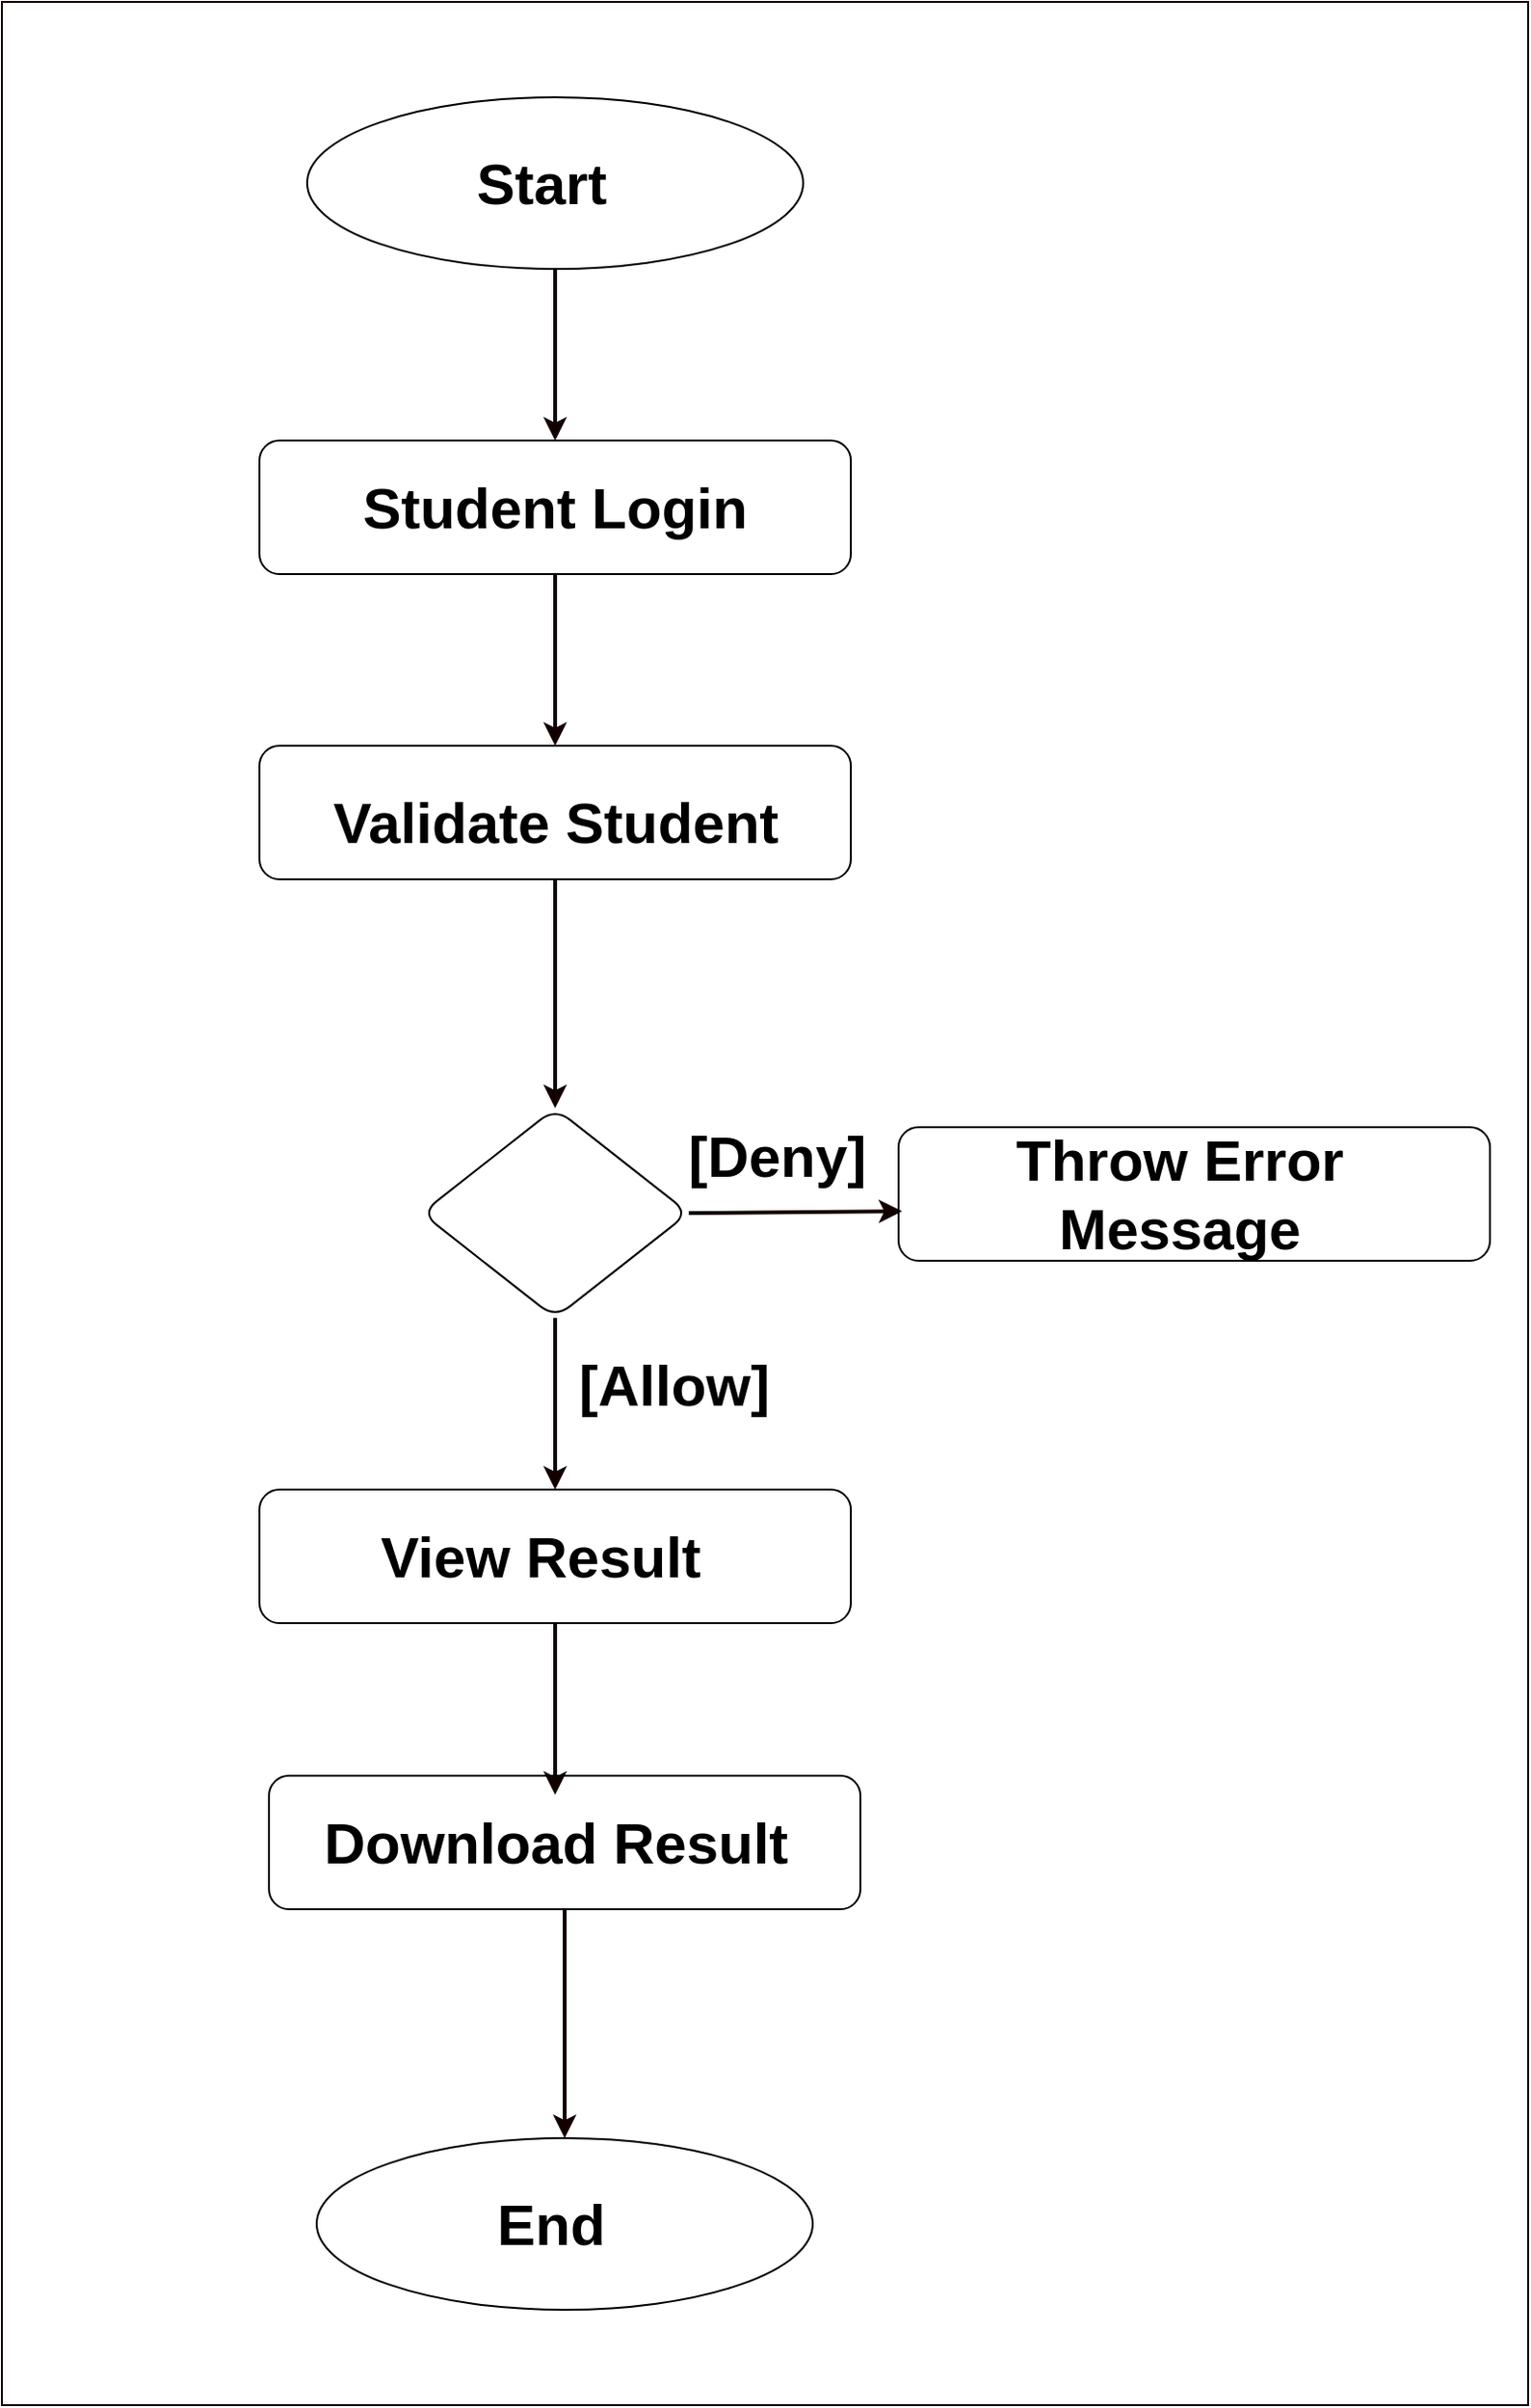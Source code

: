 <mxfile>
    <diagram id="QG04L63Ba4r2MS_DRnNU" name="Page-1">
        <mxGraphModel dx="1060" dy="960" grid="1" gridSize="10" guides="1" tooltips="1" connect="1" arrows="1" fold="1" page="1" pageScale="1" pageWidth="827" pageHeight="1169" background="#ffffff" math="0" shadow="0">
            <root>
                <mxCell id="0"/>
                <mxCell id="1" parent="0"/>
                <mxCell id="2" value="" style="whiteSpace=wrap;html=1;fillColor=none;strokeColor=#130101;" vertex="1" parent="1">
                    <mxGeometry x="150" y="160" width="800" height="1260" as="geometry"/>
                </mxCell>
                <mxCell id="8" style="edgeStyle=none;html=1;exitX=0.5;exitY=1;exitDx=0;exitDy=0;entryX=0.5;entryY=0;entryDx=0;entryDy=0;fontSize=30;fontColor=#000000;strokeColor=#130101;strokeWidth=2;" edge="1" parent="1" target="4">
                    <mxGeometry relative="1" as="geometry">
                        <mxPoint x="440" y="300" as="sourcePoint"/>
                    </mxGeometry>
                </mxCell>
                <mxCell id="11" style="edgeStyle=none;html=1;exitX=0.5;exitY=1;exitDx=0;exitDy=0;entryX=0.5;entryY=0;entryDx=0;entryDy=0;strokeColor=#130101;strokeWidth=2;fontSize=30;fontColor=#000000;" edge="1" parent="1" source="4" target="9">
                    <mxGeometry relative="1" as="geometry"/>
                </mxCell>
                <mxCell id="4" value="" style="whiteSpace=wrap;html=1;strokeColor=#000000;fillColor=none;rounded=1;" vertex="1" parent="1">
                    <mxGeometry x="285" y="390" width="310" height="70" as="geometry"/>
                </mxCell>
                <mxCell id="5" value="&lt;font size=&quot;1&quot; color=&quot;#000000&quot;&gt;&lt;b style=&quot;font-size: 30px;&quot;&gt;Student Login&lt;/b&gt;&lt;/font&gt;" style="text;strokeColor=none;align=center;fillColor=none;html=1;verticalAlign=middle;whiteSpace=wrap;rounded=0;" vertex="1" parent="1">
                    <mxGeometry x="325" y="410" width="230" height="30" as="geometry"/>
                </mxCell>
                <mxCell id="13" style="edgeStyle=none;html=1;exitX=0.5;exitY=1;exitDx=0;exitDy=0;strokeColor=#130101;strokeWidth=2;fontSize=30;fontColor=#000000;" edge="1" parent="1" source="9" target="12">
                    <mxGeometry relative="1" as="geometry"/>
                </mxCell>
                <mxCell id="9" value="" style="whiteSpace=wrap;html=1;strokeColor=#000000;fillColor=none;rounded=1;" vertex="1" parent="1">
                    <mxGeometry x="285" y="550" width="310" height="70" as="geometry"/>
                </mxCell>
                <mxCell id="10" value="&lt;font size=&quot;1&quot; color=&quot;#000000&quot;&gt;&lt;b style=&quot;font-size: 30px;&quot;&gt;Validate Student&lt;/b&gt;&lt;/font&gt;" style="text;strokeColor=none;align=center;fillColor=none;html=1;verticalAlign=middle;whiteSpace=wrap;rounded=0;" vertex="1" parent="1">
                    <mxGeometry x="307.5" y="574.5" width="265" height="30" as="geometry"/>
                </mxCell>
                <mxCell id="18" style="edgeStyle=none;html=1;exitX=0.5;exitY=1;exitDx=0;exitDy=0;strokeColor=#130101;strokeWidth=2;fontSize=30;fontColor=#000000;entryX=0.5;entryY=0;entryDx=0;entryDy=0;" edge="1" parent="1" source="12" target="15">
                    <mxGeometry relative="1" as="geometry"/>
                </mxCell>
                <mxCell id="22" style="edgeStyle=none;html=1;exitX=1;exitY=0.5;exitDx=0;exitDy=0;entryX=0.006;entryY=0.629;entryDx=0;entryDy=0;entryPerimeter=0;strokeColor=#130101;strokeWidth=2;fontSize=30;fontColor=#000000;" edge="1" parent="1" source="12" target="20">
                    <mxGeometry relative="1" as="geometry"/>
                </mxCell>
                <mxCell id="12" value="" style="rhombus;whiteSpace=wrap;html=1;rounded=1;strokeColor=#000000;fontSize=30;fontColor=#000000;fillColor=none;" vertex="1" parent="1">
                    <mxGeometry x="370" y="740" width="140" height="110" as="geometry"/>
                </mxCell>
                <mxCell id="26" style="edgeStyle=none;html=1;exitX=0.5;exitY=1;exitDx=0;exitDy=0;strokeColor=#130101;strokeWidth=2;fontSize=30;fontColor=#000000;" edge="1" parent="1" source="15">
                    <mxGeometry relative="1" as="geometry">
                        <mxPoint x="440" y="1100" as="targetPoint"/>
                    </mxGeometry>
                </mxCell>
                <mxCell id="15" value="" style="whiteSpace=wrap;html=1;strokeColor=#000000;fillColor=none;rounded=1;" vertex="1" parent="1">
                    <mxGeometry x="285" y="940" width="310" height="70" as="geometry"/>
                </mxCell>
                <mxCell id="16" value="&lt;font color=&quot;#000000&quot;&gt;&lt;span style=&quot;font-size: 30px;&quot;&gt;&lt;b&gt;View Result&lt;/b&gt;&lt;/span&gt;&lt;/font&gt;" style="text;strokeColor=none;align=center;fillColor=none;html=1;verticalAlign=middle;whiteSpace=wrap;rounded=0;" vertex="1" parent="1">
                    <mxGeometry x="300" y="960" width="265" height="30" as="geometry"/>
                </mxCell>
                <mxCell id="19" value="&lt;font size=&quot;1&quot; color=&quot;#000000&quot;&gt;&lt;b style=&quot;font-size: 30px;&quot;&gt;[Allow]&lt;/b&gt;&lt;/font&gt;" style="text;strokeColor=none;align=center;fillColor=none;html=1;verticalAlign=middle;whiteSpace=wrap;rounded=0;" vertex="1" parent="1">
                    <mxGeometry x="370" y="870" width="265" height="30" as="geometry"/>
                </mxCell>
                <mxCell id="20" value="" style="whiteSpace=wrap;html=1;strokeColor=#000000;fillColor=none;rounded=1;" vertex="1" parent="1">
                    <mxGeometry x="620" y="750" width="310" height="70" as="geometry"/>
                </mxCell>
                <mxCell id="21" value="&lt;font color=&quot;#000000&quot;&gt;&lt;span style=&quot;font-size: 30px;&quot;&gt;&lt;b&gt;Throw Error Message&lt;/b&gt;&lt;/span&gt;&lt;/font&gt;" style="text;strokeColor=none;align=center;fillColor=none;html=1;verticalAlign=middle;whiteSpace=wrap;rounded=0;" vertex="1" parent="1">
                    <mxGeometry x="635" y="770" width="265" height="30" as="geometry"/>
                </mxCell>
                <mxCell id="23" value="&lt;font size=&quot;1&quot; color=&quot;#000000&quot;&gt;&lt;b style=&quot;font-size: 30px;&quot;&gt;[Deny]&lt;/b&gt;&lt;/font&gt;" style="text;strokeColor=none;align=center;fillColor=none;html=1;verticalAlign=middle;whiteSpace=wrap;rounded=0;" vertex="1" parent="1">
                    <mxGeometry x="424" y="750" width="265" height="30" as="geometry"/>
                </mxCell>
                <mxCell id="28" style="edgeStyle=none;html=1;exitX=0.5;exitY=1;exitDx=0;exitDy=0;strokeColor=#130101;strokeWidth=2;fontSize=30;fontColor=#000000;" edge="1" parent="1" source="24">
                    <mxGeometry relative="1" as="geometry">
                        <mxPoint x="445" y="1280" as="targetPoint"/>
                    </mxGeometry>
                </mxCell>
                <mxCell id="24" value="" style="whiteSpace=wrap;html=1;strokeColor=#000000;fillColor=none;rounded=1;" vertex="1" parent="1">
                    <mxGeometry x="290" y="1090" width="310" height="70" as="geometry"/>
                </mxCell>
                <mxCell id="25" value="&lt;font color=&quot;#000000&quot;&gt;&lt;span style=&quot;font-size: 30px;&quot;&gt;&lt;b&gt;Download Result&lt;/b&gt;&lt;/span&gt;&lt;/font&gt;" style="text;strokeColor=none;align=center;fillColor=none;html=1;verticalAlign=middle;whiteSpace=wrap;rounded=0;" vertex="1" parent="1">
                    <mxGeometry x="307.5" y="1110" width="265" height="30" as="geometry"/>
                </mxCell>
                <mxCell id="29" value="" style="ellipse;whiteSpace=wrap;html=1;strokeColor=#000000;fillColor=none;" vertex="1" parent="1">
                    <mxGeometry x="310" y="210" width="260" height="90" as="geometry"/>
                </mxCell>
                <mxCell id="30" value="&lt;font size=&quot;1&quot; color=&quot;#000000&quot;&gt;&lt;b style=&quot;font-size: 30px;&quot;&gt;Start&lt;/b&gt;&lt;/font&gt;" style="text;strokeColor=none;align=center;fillColor=none;html=1;verticalAlign=middle;whiteSpace=wrap;rounded=0;" vertex="1" parent="1">
                    <mxGeometry x="317.5" y="240" width="230" height="30" as="geometry"/>
                </mxCell>
                <mxCell id="31" value="" style="ellipse;whiteSpace=wrap;html=1;strokeColor=#000000;fillColor=none;" vertex="1" parent="1">
                    <mxGeometry x="315" y="1280" width="260" height="90" as="geometry"/>
                </mxCell>
                <mxCell id="32" value="&lt;font size=&quot;1&quot; color=&quot;#000000&quot;&gt;&lt;b style=&quot;font-size: 30px;&quot;&gt;End&lt;/b&gt;&lt;/font&gt;" style="text;strokeColor=none;align=center;fillColor=none;html=1;verticalAlign=middle;whiteSpace=wrap;rounded=0;" vertex="1" parent="1">
                    <mxGeometry x="322.5" y="1310" width="230" height="30" as="geometry"/>
                </mxCell>
            </root>
        </mxGraphModel>
    </diagram>
</mxfile>